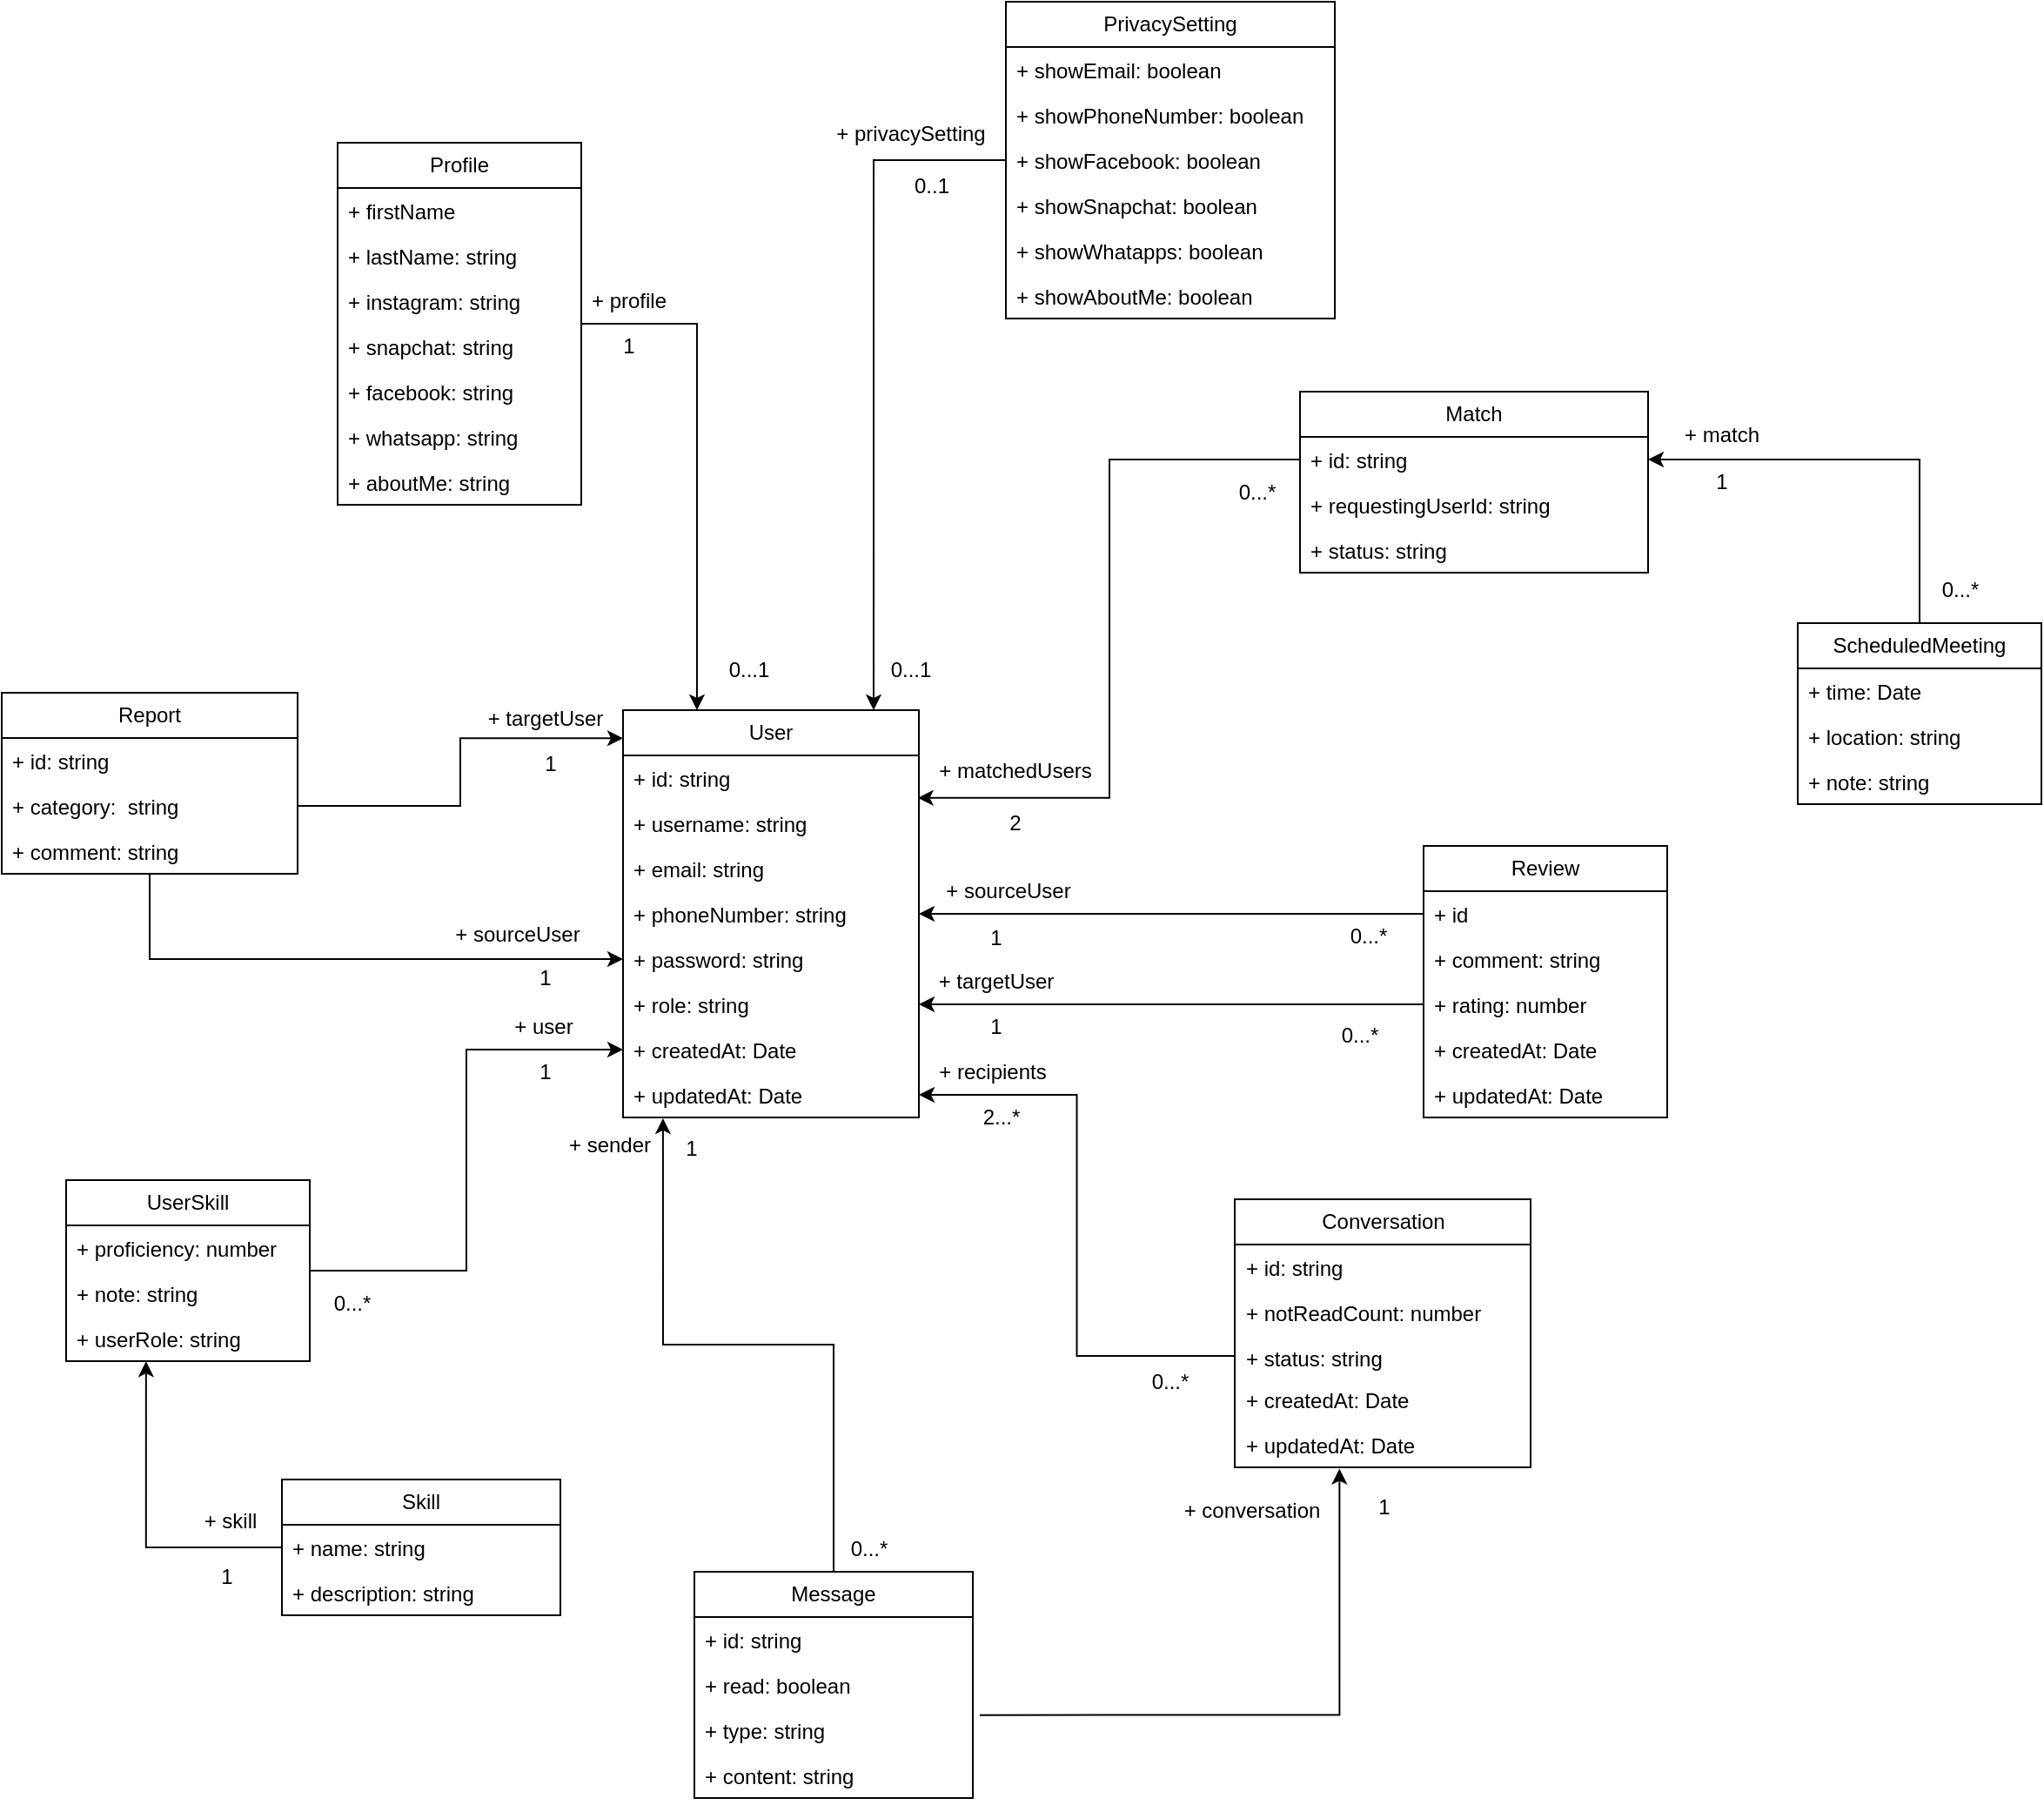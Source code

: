 <mxfile version="21.0.8" type="google"><diagram name="Page-1" id="rB97sIKC9gO9Sgk3Gu5U"><mxGraphModel grid="0" page="0" gridSize="10" guides="1" tooltips="1" connect="1" arrows="1" fold="1" pageScale="1" pageWidth="827" pageHeight="1169" background="#ffffff" math="0" shadow="0"><root><mxCell id="0"/><mxCell id="1" parent="0"/><mxCell id="gbAuqL1NeANwdYDib5Em-15" value="User" style="swimlane;fontStyle=0;childLayout=stackLayout;horizontal=1;startSize=26;fillColor=none;horizontalStack=0;resizeParent=1;resizeParentMax=0;resizeLast=0;collapsible=1;marginBottom=0;whiteSpace=wrap;html=1;" vertex="1" parent="1"><mxGeometry x="400" y="240" width="170" height="234" as="geometry"/></mxCell><mxCell id="gbAuqL1NeANwdYDib5Em-16" value="+ id: string" style="text;strokeColor=none;fillColor=none;align=left;verticalAlign=top;spacingLeft=4;spacingRight=4;overflow=hidden;rotatable=0;points=[[0,0.5],[1,0.5]];portConstraint=eastwest;whiteSpace=wrap;html=1;" vertex="1" parent="gbAuqL1NeANwdYDib5Em-15"><mxGeometry y="26" width="170" height="26" as="geometry"/></mxCell><mxCell id="gbAuqL1NeANwdYDib5Em-17" value="+ username: string" style="text;strokeColor=none;fillColor=none;align=left;verticalAlign=top;spacingLeft=4;spacingRight=4;overflow=hidden;rotatable=0;points=[[0,0.5],[1,0.5]];portConstraint=eastwest;whiteSpace=wrap;html=1;" vertex="1" parent="gbAuqL1NeANwdYDib5Em-15"><mxGeometry y="52" width="170" height="26" as="geometry"/></mxCell><mxCell id="gbAuqL1NeANwdYDib5Em-18" value="+ email: string" style="text;strokeColor=none;fillColor=none;align=left;verticalAlign=top;spacingLeft=4;spacingRight=4;overflow=hidden;rotatable=0;points=[[0,0.5],[1,0.5]];portConstraint=eastwest;whiteSpace=wrap;html=1;" vertex="1" parent="gbAuqL1NeANwdYDib5Em-15"><mxGeometry y="78" width="170" height="26" as="geometry"/></mxCell><mxCell id="gbAuqL1NeANwdYDib5Em-20" value="+ phoneNumber: string" style="text;strokeColor=none;fillColor=none;align=left;verticalAlign=top;spacingLeft=4;spacingRight=4;overflow=hidden;rotatable=0;points=[[0,0.5],[1,0.5]];portConstraint=eastwest;whiteSpace=wrap;html=1;" vertex="1" parent="gbAuqL1NeANwdYDib5Em-15"><mxGeometry y="104" width="170" height="26" as="geometry"/></mxCell><mxCell id="gbAuqL1NeANwdYDib5Em-19" value="+ password: string" style="text;strokeColor=none;fillColor=none;align=left;verticalAlign=top;spacingLeft=4;spacingRight=4;overflow=hidden;rotatable=0;points=[[0,0.5],[1,0.5]];portConstraint=eastwest;whiteSpace=wrap;html=1;" vertex="1" parent="gbAuqL1NeANwdYDib5Em-15"><mxGeometry y="130" width="170" height="26" as="geometry"/></mxCell><mxCell id="gbAuqL1NeANwdYDib5Em-21" value="+ role: string" style="text;strokeColor=none;fillColor=none;align=left;verticalAlign=top;spacingLeft=4;spacingRight=4;overflow=hidden;rotatable=0;points=[[0,0.5],[1,0.5]];portConstraint=eastwest;whiteSpace=wrap;html=1;" vertex="1" parent="gbAuqL1NeANwdYDib5Em-15"><mxGeometry y="156" width="170" height="26" as="geometry"/></mxCell><mxCell id="3p1zmZwxHvTXRif_RGxF-14" value="+ createdAt: Date" style="text;strokeColor=none;fillColor=none;align=left;verticalAlign=top;spacingLeft=4;spacingRight=4;overflow=hidden;rotatable=0;points=[[0,0.5],[1,0.5]];portConstraint=eastwest;whiteSpace=wrap;html=1;" vertex="1" parent="gbAuqL1NeANwdYDib5Em-15"><mxGeometry y="182" width="170" height="26" as="geometry"/></mxCell><mxCell id="3p1zmZwxHvTXRif_RGxF-15" value="+ updatedAt: Date" style="text;strokeColor=none;fillColor=none;align=left;verticalAlign=top;spacingLeft=4;spacingRight=4;overflow=hidden;rotatable=0;points=[[0,0.5],[1,0.5]];portConstraint=eastwest;whiteSpace=wrap;html=1;" vertex="1" parent="gbAuqL1NeANwdYDib5Em-15"><mxGeometry y="208" width="170" height="26" as="geometry"/></mxCell><mxCell id="gbAuqL1NeANwdYDib5Em-22" value="Match" style="swimlane;fontStyle=0;childLayout=stackLayout;horizontal=1;startSize=26;fillColor=none;horizontalStack=0;resizeParent=1;resizeParentMax=0;resizeLast=0;collapsible=1;marginBottom=0;whiteSpace=wrap;html=1;" vertex="1" parent="1"><mxGeometry x="789" y="57" width="200" height="104" as="geometry"><mxRectangle x="770" y="109" width="70" height="30" as="alternateBounds"/></mxGeometry></mxCell><mxCell id="gbAuqL1NeANwdYDib5Em-23" value="+ id: string" style="text;strokeColor=none;fillColor=none;align=left;verticalAlign=top;spacingLeft=4;spacingRight=4;overflow=hidden;rotatable=0;points=[[0,0.5],[1,0.5]];portConstraint=eastwest;whiteSpace=wrap;html=1;" vertex="1" parent="gbAuqL1NeANwdYDib5Em-22"><mxGeometry y="26" width="200" height="26" as="geometry"/></mxCell><mxCell id="gbAuqL1NeANwdYDib5Em-89" value="+ requestingUserId: string&amp;nbsp;" style="text;strokeColor=none;fillColor=none;align=left;verticalAlign=top;spacingLeft=4;spacingRight=4;overflow=hidden;rotatable=0;points=[[0,0.5],[1,0.5]];portConstraint=eastwest;whiteSpace=wrap;html=1;" vertex="1" parent="gbAuqL1NeANwdYDib5Em-22"><mxGeometry y="52" width="200" height="26" as="geometry"/></mxCell><mxCell id="gbAuqL1NeANwdYDib5Em-90" value="+ status: string" style="text;strokeColor=none;fillColor=none;align=left;verticalAlign=top;spacingLeft=4;spacingRight=4;overflow=hidden;rotatable=0;points=[[0,0.5],[1,0.5]];portConstraint=eastwest;whiteSpace=wrap;html=1;" vertex="1" parent="gbAuqL1NeANwdYDib5Em-22"><mxGeometry y="78" width="200" height="26" as="geometry"/></mxCell><mxCell id="gbAuqL1NeANwdYDib5Em-38" value="Skill" style="swimlane;fontStyle=0;childLayout=stackLayout;horizontal=1;startSize=26;fillColor=none;horizontalStack=0;resizeParent=1;resizeParentMax=0;resizeLast=0;collapsible=1;marginBottom=0;whiteSpace=wrap;html=1;" vertex="1" parent="1"><mxGeometry x="204" y="682" width="160" height="78" as="geometry"/></mxCell><mxCell id="gbAuqL1NeANwdYDib5Em-40" value="+ name: string" style="text;strokeColor=none;fillColor=none;align=left;verticalAlign=top;spacingLeft=4;spacingRight=4;overflow=hidden;rotatable=0;points=[[0,0.5],[1,0.5]];portConstraint=eastwest;whiteSpace=wrap;html=1;" vertex="1" parent="gbAuqL1NeANwdYDib5Em-38"><mxGeometry y="26" width="160" height="26" as="geometry"/></mxCell><mxCell id="gbAuqL1NeANwdYDib5Em-41" value="+ description: string" style="text;strokeColor=none;fillColor=none;align=left;verticalAlign=top;spacingLeft=4;spacingRight=4;overflow=hidden;rotatable=0;points=[[0,0.5],[1,0.5]];portConstraint=eastwest;whiteSpace=wrap;html=1;" vertex="1" parent="gbAuqL1NeANwdYDib5Em-38"><mxGeometry y="52" width="160" height="26" as="geometry"/></mxCell><mxCell id="gbAuqL1NeANwdYDib5Em-163" style="edgeStyle=elbowEdgeStyle;rounded=0;orthogonalLoop=1;jettySize=auto;html=1;entryX=0;entryY=0.5;entryDx=0;entryDy=0;endArrow=classic;endFill=1;" edge="1" parent="1" source="gbAuqL1NeANwdYDib5Em-43" target="3p1zmZwxHvTXRif_RGxF-14"><mxGeometry relative="1" as="geometry"><mxPoint x="400" y="461" as="targetPoint"/></mxGeometry></mxCell><mxCell id="gbAuqL1NeANwdYDib5Em-43" value="UserSkill" style="swimlane;fontStyle=0;childLayout=stackLayout;horizontal=1;startSize=26;fillColor=none;horizontalStack=0;resizeParent=1;resizeParentMax=0;resizeLast=0;collapsible=1;marginBottom=0;whiteSpace=wrap;html=1;" vertex="1" parent="1"><mxGeometry x="80" y="510" width="140" height="104" as="geometry"/></mxCell><mxCell id="gbAuqL1NeANwdYDib5Em-46" value="+ proficiency: number" style="text;strokeColor=none;fillColor=none;align=left;verticalAlign=top;spacingLeft=4;spacingRight=4;overflow=hidden;rotatable=0;points=[[0,0.5],[1,0.5]];portConstraint=eastwest;whiteSpace=wrap;html=1;" vertex="1" parent="gbAuqL1NeANwdYDib5Em-43"><mxGeometry y="26" width="140" height="26" as="geometry"/></mxCell><mxCell id="gbAuqL1NeANwdYDib5Em-47" value="+ note: string" style="text;strokeColor=none;fillColor=none;align=left;verticalAlign=top;spacingLeft=4;spacingRight=4;overflow=hidden;rotatable=0;points=[[0,0.5],[1,0.5]];portConstraint=eastwest;whiteSpace=wrap;html=1;" vertex="1" parent="gbAuqL1NeANwdYDib5Em-43"><mxGeometry y="52" width="140" height="26" as="geometry"/></mxCell><mxCell id="gbAuqL1NeANwdYDib5Em-96" value="+ userRole: string" style="text;strokeColor=none;fillColor=none;align=left;verticalAlign=top;spacingLeft=4;spacingRight=4;overflow=hidden;rotatable=0;points=[[0,0.5],[1,0.5]];portConstraint=eastwest;whiteSpace=wrap;html=1;" vertex="1" parent="gbAuqL1NeANwdYDib5Em-43"><mxGeometry y="78" width="140" height="26" as="geometry"/></mxCell><mxCell id="gbAuqL1NeANwdYDib5Em-67" value="Conversation" style="swimlane;fontStyle=0;childLayout=stackLayout;horizontal=1;startSize=26;fillColor=none;horizontalStack=0;resizeParent=1;resizeParentMax=0;resizeLast=0;collapsible=1;marginBottom=0;whiteSpace=wrap;html=1;" vertex="1" parent="1"><mxGeometry x="751.5" y="521" width="170" height="154" as="geometry"/></mxCell><mxCell id="gbAuqL1NeANwdYDib5Em-68" value="+ id: string" style="text;strokeColor=none;fillColor=none;align=left;verticalAlign=top;spacingLeft=4;spacingRight=4;overflow=hidden;rotatable=0;points=[[0,0.5],[1,0.5]];portConstraint=eastwest;whiteSpace=wrap;html=1;" vertex="1" parent="gbAuqL1NeANwdYDib5Em-67"><mxGeometry y="26" width="170" height="26" as="geometry"/></mxCell><mxCell id="gbAuqL1NeANwdYDib5Em-118" value="+ notReadCount: number" style="text;strokeColor=none;fillColor=none;align=left;verticalAlign=top;spacingLeft=4;spacingRight=4;overflow=hidden;rotatable=0;points=[[0,0.5],[1,0.5]];portConstraint=eastwest;whiteSpace=wrap;html=1;" vertex="1" parent="gbAuqL1NeANwdYDib5Em-67"><mxGeometry y="52" width="170" height="26" as="geometry"/></mxCell><mxCell id="gbAuqL1NeANwdYDib5Em-69" value="+ status: string" style="text;strokeColor=none;fillColor=none;align=left;verticalAlign=top;spacingLeft=4;spacingRight=4;overflow=hidden;rotatable=0;points=[[0,0.5],[1,0.5]];portConstraint=eastwest;whiteSpace=wrap;html=1;" vertex="1" parent="gbAuqL1NeANwdYDib5Em-67"><mxGeometry y="78" width="170" height="24" as="geometry"/></mxCell><mxCell id="gbAuqL1NeANwdYDib5Em-70" value="+ createdAt: Date" style="text;strokeColor=none;fillColor=none;align=left;verticalAlign=top;spacingLeft=4;spacingRight=4;overflow=hidden;rotatable=0;points=[[0,0.5],[1,0.5]];portConstraint=eastwest;whiteSpace=wrap;html=1;" vertex="1" parent="gbAuqL1NeANwdYDib5Em-67"><mxGeometry y="102" width="170" height="26" as="geometry"/></mxCell><mxCell id="gbAuqL1NeANwdYDib5Em-71" value="+ updatedAt: Date" style="text;strokeColor=none;fillColor=none;align=left;verticalAlign=top;spacingLeft=4;spacingRight=4;overflow=hidden;rotatable=0;points=[[0,0.5],[1,0.5]];portConstraint=eastwest;whiteSpace=wrap;html=1;" vertex="1" parent="gbAuqL1NeANwdYDib5Em-67"><mxGeometry y="128" width="170" height="26" as="geometry"/></mxCell><mxCell id="gbAuqL1NeANwdYDib5Em-149" style="edgeStyle=orthogonalEdgeStyle;rounded=0;orthogonalLoop=1;jettySize=auto;html=1;entryX=0.354;entryY=1.031;entryDx=0;entryDy=0;entryPerimeter=0;exitX=1.025;exitY=0.166;exitDx=0;exitDy=0;exitPerimeter=0;" edge="1" parent="1" source="gbAuqL1NeANwdYDib5Em-80" target="gbAuqL1NeANwdYDib5Em-71"><mxGeometry relative="1" as="geometry"><mxPoint x="110" y="650" as="targetPoint"/></mxGeometry></mxCell><mxCell id="3p1zmZwxHvTXRif_RGxF-17" style="edgeStyle=orthogonalEdgeStyle;rounded=0;orthogonalLoop=1;jettySize=auto;html=1;entryX=0.135;entryY=1.018;entryDx=0;entryDy=0;entryPerimeter=0;" edge="1" parent="1" source="gbAuqL1NeANwdYDib5Em-76" target="3p1zmZwxHvTXRif_RGxF-15"><mxGeometry relative="1" as="geometry"/></mxCell><mxCell id="gbAuqL1NeANwdYDib5Em-76" value="Message" style="swimlane;fontStyle=0;childLayout=stackLayout;horizontal=1;startSize=26;fillColor=none;horizontalStack=0;resizeParent=1;resizeParentMax=0;resizeLast=0;collapsible=1;marginBottom=0;whiteSpace=wrap;html=1;" vertex="1" parent="1"><mxGeometry x="441" y="735" width="160" height="130" as="geometry"/></mxCell><mxCell id="gbAuqL1NeANwdYDib5Em-77" value="+ id: string" style="text;strokeColor=none;fillColor=none;align=left;verticalAlign=top;spacingLeft=4;spacingRight=4;overflow=hidden;rotatable=0;points=[[0,0.5],[1,0.5]];portConstraint=eastwest;whiteSpace=wrap;html=1;" vertex="1" parent="gbAuqL1NeANwdYDib5Em-76"><mxGeometry y="26" width="160" height="26" as="geometry"/></mxCell><mxCell id="gbAuqL1NeANwdYDib5Em-119" value="+ read: boolean" style="text;strokeColor=none;fillColor=none;align=left;verticalAlign=top;spacingLeft=4;spacingRight=4;overflow=hidden;rotatable=0;points=[[0,0.5],[1,0.5]];portConstraint=eastwest;whiteSpace=wrap;html=1;" vertex="1" parent="gbAuqL1NeANwdYDib5Em-76"><mxGeometry y="52" width="160" height="26" as="geometry"/></mxCell><mxCell id="gbAuqL1NeANwdYDib5Em-80" value="+ type: string" style="text;strokeColor=none;fillColor=none;align=left;verticalAlign=top;spacingLeft=4;spacingRight=4;overflow=hidden;rotatable=0;points=[[0,0.5],[1,0.5]];portConstraint=eastwest;whiteSpace=wrap;html=1;" vertex="1" parent="gbAuqL1NeANwdYDib5Em-76"><mxGeometry y="78" width="160" height="26" as="geometry"/></mxCell><mxCell id="gbAuqL1NeANwdYDib5Em-81" value="+ content: string" style="text;strokeColor=none;fillColor=none;align=left;verticalAlign=top;spacingLeft=4;spacingRight=4;overflow=hidden;rotatable=0;points=[[0,0.5],[1,0.5]];portConstraint=eastwest;whiteSpace=wrap;html=1;" vertex="1" parent="gbAuqL1NeANwdYDib5Em-76"><mxGeometry y="104" width="160" height="26" as="geometry"/></mxCell><mxCell id="3p1zmZwxHvTXRif_RGxF-9" style="edgeStyle=orthogonalEdgeStyle;rounded=0;orthogonalLoop=1;jettySize=auto;html=1;" edge="1" parent="1" source="gbAuqL1NeANwdYDib5Em-82" target="gbAuqL1NeANwdYDib5Em-19"><mxGeometry relative="1" as="geometry"/></mxCell><mxCell id="gbAuqL1NeANwdYDib5Em-82" value="Report" style="swimlane;fontStyle=0;childLayout=stackLayout;horizontal=1;startSize=26;fillColor=none;horizontalStack=0;resizeParent=1;resizeParentMax=0;resizeLast=0;collapsible=1;marginBottom=0;whiteSpace=wrap;html=1;" vertex="1" parent="1"><mxGeometry x="43" y="230" width="170" height="104" as="geometry"/></mxCell><mxCell id="gbAuqL1NeANwdYDib5Em-83" value="+ id: string" style="text;strokeColor=none;fillColor=none;align=left;verticalAlign=top;spacingLeft=4;spacingRight=4;overflow=hidden;rotatable=0;points=[[0,0.5],[1,0.5]];portConstraint=eastwest;whiteSpace=wrap;html=1;" vertex="1" parent="gbAuqL1NeANwdYDib5Em-82"><mxGeometry y="26" width="170" height="26" as="geometry"/></mxCell><mxCell id="gbAuqL1NeANwdYDib5Em-87" value="+ category:&amp;nbsp; string" style="text;strokeColor=none;fillColor=none;align=left;verticalAlign=top;spacingLeft=4;spacingRight=4;overflow=hidden;rotatable=0;points=[[0,0.5],[1,0.5]];portConstraint=eastwest;whiteSpace=wrap;html=1;" vertex="1" parent="gbAuqL1NeANwdYDib5Em-82"><mxGeometry y="52" width="170" height="26" as="geometry"/></mxCell><mxCell id="gbAuqL1NeANwdYDib5Em-86" value="+ comment: string" style="text;strokeColor=none;fillColor=none;align=left;verticalAlign=top;spacingLeft=4;spacingRight=4;overflow=hidden;rotatable=0;points=[[0,0.5],[1,0.5]];portConstraint=eastwest;whiteSpace=wrap;html=1;" vertex="1" parent="gbAuqL1NeANwdYDib5Em-82"><mxGeometry y="78" width="170" height="26" as="geometry"/></mxCell><mxCell id="gbAuqL1NeANwdYDib5Em-110" style="edgeStyle=orthogonalEdgeStyle;rounded=0;orthogonalLoop=1;jettySize=auto;html=1;exitX=1;exitY=0.5;exitDx=0;exitDy=0;entryX=0;entryY=0.069;entryDx=0;entryDy=0;entryPerimeter=0;" edge="1" parent="1" source="gbAuqL1NeANwdYDib5Em-87" target="gbAuqL1NeANwdYDib5Em-15"><mxGeometry relative="1" as="geometry"/></mxCell><mxCell id="gbAuqL1NeANwdYDib5Em-111" value="+ targetUser" style="text;html=1;align=center;verticalAlign=middle;resizable=0;points=[];autosize=1;strokeColor=none;fillColor=none;" vertex="1" parent="1"><mxGeometry x="310" y="230" width="90" height="30" as="geometry"/></mxCell><mxCell id="gbAuqL1NeANwdYDib5Em-114" value="+ sourceUser" style="text;html=1;align=center;verticalAlign=middle;resizable=0;points=[];autosize=1;strokeColor=none;fillColor=none;" vertex="1" parent="1"><mxGeometry x="289" y="354" width="100" height="30" as="geometry"/></mxCell><mxCell id="gbAuqL1NeANwdYDib5Em-115" value="1" style="text;html=1;align=center;verticalAlign=middle;resizable=0;points=[];autosize=1;strokeColor=none;fillColor=none;" vertex="1" parent="1"><mxGeometry x="340" y="379" width="30" height="30" as="geometry"/></mxCell><mxCell id="gbAuqL1NeANwdYDib5Em-117" value="1" style="text;html=1;align=center;verticalAlign=middle;resizable=0;points=[];autosize=1;strokeColor=none;fillColor=none;" vertex="1" parent="1"><mxGeometry x="342.5" y="256" width="30" height="30" as="geometry"/></mxCell><mxCell id="gbAuqL1NeANwdYDib5Em-129" style="edgeStyle=orthogonalEdgeStyle;rounded=0;orthogonalLoop=1;jettySize=auto;html=1;endArrow=classic;endFill=1;entryX=0.25;entryY=0;entryDx=0;entryDy=0;" edge="1" parent="1" source="gbAuqL1NeANwdYDib5Em-123" target="gbAuqL1NeANwdYDib5Em-15"><mxGeometry relative="1" as="geometry"/></mxCell><mxCell id="gbAuqL1NeANwdYDib5Em-123" value="Profile" style="swimlane;fontStyle=0;childLayout=stackLayout;horizontal=1;startSize=26;fillColor=none;horizontalStack=0;resizeParent=1;resizeParentMax=0;resizeLast=0;collapsible=1;marginBottom=0;whiteSpace=wrap;html=1;" vertex="1" parent="1"><mxGeometry x="236" y="-86" width="140" height="208" as="geometry"/></mxCell><mxCell id="gbAuqL1NeANwdYDib5Em-124" value="+ firstName" style="text;strokeColor=none;fillColor=none;align=left;verticalAlign=top;spacingLeft=4;spacingRight=4;overflow=hidden;rotatable=0;points=[[0,0.5],[1,0.5]];portConstraint=eastwest;whiteSpace=wrap;html=1;" vertex="1" parent="gbAuqL1NeANwdYDib5Em-123"><mxGeometry y="26" width="140" height="26" as="geometry"/></mxCell><mxCell id="gbAuqL1NeANwdYDib5Em-125" value="+ lastName: string" style="text;strokeColor=none;fillColor=none;align=left;verticalAlign=top;spacingLeft=4;spacingRight=4;overflow=hidden;rotatable=0;points=[[0,0.5],[1,0.5]];portConstraint=eastwest;whiteSpace=wrap;html=1;" vertex="1" parent="gbAuqL1NeANwdYDib5Em-123"><mxGeometry y="52" width="140" height="26" as="geometry"/></mxCell><mxCell id="gbAuqL1NeANwdYDib5Em-126" value="+ instagram: string" style="text;strokeColor=none;fillColor=none;align=left;verticalAlign=top;spacingLeft=4;spacingRight=4;overflow=hidden;rotatable=0;points=[[0,0.5],[1,0.5]];portConstraint=eastwest;whiteSpace=wrap;html=1;" vertex="1" parent="gbAuqL1NeANwdYDib5Em-123"><mxGeometry y="78" width="140" height="26" as="geometry"/></mxCell><mxCell id="3p1zmZwxHvTXRif_RGxF-8" value="+ snapchat: string" style="text;strokeColor=none;fillColor=none;align=left;verticalAlign=top;spacingLeft=4;spacingRight=4;overflow=hidden;rotatable=0;points=[[0,0.5],[1,0.5]];portConstraint=eastwest;whiteSpace=wrap;html=1;" vertex="1" parent="gbAuqL1NeANwdYDib5Em-123"><mxGeometry y="104" width="140" height="26" as="geometry"/></mxCell><mxCell id="3p1zmZwxHvTXRif_RGxF-7" value="+ facebook: string" style="text;strokeColor=none;fillColor=none;align=left;verticalAlign=top;spacingLeft=4;spacingRight=4;overflow=hidden;rotatable=0;points=[[0,0.5],[1,0.5]];portConstraint=eastwest;whiteSpace=wrap;html=1;" vertex="1" parent="gbAuqL1NeANwdYDib5Em-123"><mxGeometry y="130" width="140" height="26" as="geometry"/></mxCell><mxCell id="3p1zmZwxHvTXRif_RGxF-6" value="+ whatsapp: string" style="text;strokeColor=none;fillColor=none;align=left;verticalAlign=top;spacingLeft=4;spacingRight=4;overflow=hidden;rotatable=0;points=[[0,0.5],[1,0.5]];portConstraint=eastwest;whiteSpace=wrap;html=1;" vertex="1" parent="gbAuqL1NeANwdYDib5Em-123"><mxGeometry y="156" width="140" height="26" as="geometry"/></mxCell><mxCell id="3p1zmZwxHvTXRif_RGxF-5" value="+ aboutMe: string" style="text;strokeColor=none;fillColor=none;align=left;verticalAlign=top;spacingLeft=4;spacingRight=4;overflow=hidden;rotatable=0;points=[[0,0.5],[1,0.5]];portConstraint=eastwest;whiteSpace=wrap;html=1;" vertex="1" parent="gbAuqL1NeANwdYDib5Em-123"><mxGeometry y="182" width="140" height="26" as="geometry"/></mxCell><mxCell id="gbAuqL1NeANwdYDib5Em-132" value="PrivacySetting" style="swimlane;fontStyle=0;childLayout=stackLayout;horizontal=1;startSize=26;fillColor=none;horizontalStack=0;resizeParent=1;resizeParentMax=0;resizeLast=0;collapsible=1;marginBottom=0;whiteSpace=wrap;html=1;" vertex="1" parent="1"><mxGeometry x="620" y="-167" width="189" height="182" as="geometry"/></mxCell><mxCell id="gbAuqL1NeANwdYDib5Em-133" value="+ showEmail: boolean" style="text;strokeColor=none;fillColor=none;align=left;verticalAlign=top;spacingLeft=4;spacingRight=4;overflow=hidden;rotatable=0;points=[[0,0.5],[1,0.5]];portConstraint=eastwest;whiteSpace=wrap;html=1;" vertex="1" parent="gbAuqL1NeANwdYDib5Em-132"><mxGeometry y="26" width="189" height="26" as="geometry"/></mxCell><mxCell id="gbAuqL1NeANwdYDib5Em-134" value="+ showPhoneNumber: boolean" style="text;strokeColor=none;fillColor=none;align=left;verticalAlign=top;spacingLeft=4;spacingRight=4;overflow=hidden;rotatable=0;points=[[0,0.5],[1,0.5]];portConstraint=eastwest;whiteSpace=wrap;html=1;" vertex="1" parent="gbAuqL1NeANwdYDib5Em-132"><mxGeometry y="52" width="189" height="26" as="geometry"/></mxCell><mxCell id="gbAuqL1NeANwdYDib5Em-135" value="+ showFacebook: boolean" style="text;strokeColor=none;fillColor=none;align=left;verticalAlign=top;spacingLeft=4;spacingRight=4;overflow=hidden;rotatable=0;points=[[0,0.5],[1,0.5]];portConstraint=eastwest;whiteSpace=wrap;html=1;" vertex="1" parent="gbAuqL1NeANwdYDib5Em-132"><mxGeometry y="78" width="189" height="26" as="geometry"/></mxCell><mxCell id="3p1zmZwxHvTXRif_RGxF-12" value="+ showSnapchat: boolean" style="text;strokeColor=none;fillColor=none;align=left;verticalAlign=top;spacingLeft=4;spacingRight=4;overflow=hidden;rotatable=0;points=[[0,0.5],[1,0.5]];portConstraint=eastwest;whiteSpace=wrap;html=1;" vertex="1" parent="gbAuqL1NeANwdYDib5Em-132"><mxGeometry y="104" width="189" height="26" as="geometry"/></mxCell><mxCell id="3p1zmZwxHvTXRif_RGxF-11" value="+ showWhatapps: boolean" style="text;strokeColor=none;fillColor=none;align=left;verticalAlign=top;spacingLeft=4;spacingRight=4;overflow=hidden;rotatable=0;points=[[0,0.5],[1,0.5]];portConstraint=eastwest;whiteSpace=wrap;html=1;" vertex="1" parent="gbAuqL1NeANwdYDib5Em-132"><mxGeometry y="130" width="189" height="26" as="geometry"/></mxCell><mxCell id="3p1zmZwxHvTXRif_RGxF-10" value="+ showAboutMe: boolean" style="text;strokeColor=none;fillColor=none;align=left;verticalAlign=top;spacingLeft=4;spacingRight=4;overflow=hidden;rotatable=0;points=[[0,0.5],[1,0.5]];portConstraint=eastwest;whiteSpace=wrap;html=1;" vertex="1" parent="gbAuqL1NeANwdYDib5Em-132"><mxGeometry y="156" width="189" height="26" as="geometry"/></mxCell><mxCell id="gbAuqL1NeANwdYDib5Em-136" style="edgeStyle=orthogonalEdgeStyle;rounded=0;orthogonalLoop=1;jettySize=auto;html=1;entryX=0.847;entryY=0;entryDx=0;entryDy=0;entryPerimeter=0;endArrow=classic;endFill=1;" edge="1" parent="1" source="gbAuqL1NeANwdYDib5Em-135" target="gbAuqL1NeANwdYDib5Em-15"><mxGeometry relative="1" as="geometry"/></mxCell><mxCell id="gbAuqL1NeANwdYDib5Em-137" value="+ privacySetting" style="text;html=1;align=center;verticalAlign=middle;resizable=0;points=[];autosize=1;strokeColor=none;fillColor=none;" vertex="1" parent="1"><mxGeometry x="510" y="-106" width="110" height="30" as="geometry"/></mxCell><mxCell id="gbAuqL1NeANwdYDib5Em-138" value="0..1" style="text;html=1;align=center;verticalAlign=middle;resizable=0;points=[];autosize=1;strokeColor=none;fillColor=none;" vertex="1" parent="1"><mxGeometry x="557" y="-76" width="40" height="30" as="geometry"/></mxCell><mxCell id="gbAuqL1NeANwdYDib5Em-146" style="edgeStyle=orthogonalEdgeStyle;rounded=0;orthogonalLoop=1;jettySize=auto;html=1;entryX=0.996;entryY=0.939;entryDx=0;entryDy=0;entryPerimeter=0;exitX=0;exitY=0.5;exitDx=0;exitDy=0;endArrow=classic;endFill=1;" edge="1" parent="1" source="gbAuqL1NeANwdYDib5Em-23" target="gbAuqL1NeANwdYDib5Em-16"><mxGeometry relative="1" as="geometry"><mxPoint x="580.0" y="291" as="targetPoint"/></mxGeometry></mxCell><mxCell id="gbAuqL1NeANwdYDib5Em-147" value="+ matchedUsers" style="text;html=1;align=center;verticalAlign=middle;resizable=0;points=[];autosize=1;strokeColor=none;fillColor=none;" vertex="1" parent="1"><mxGeometry x="570" y="260" width="110" height="30" as="geometry"/></mxCell><mxCell id="gbAuqL1NeANwdYDib5Em-148" value="2" style="text;html=1;align=center;verticalAlign=middle;resizable=0;points=[];autosize=1;strokeColor=none;fillColor=none;" vertex="1" parent="1"><mxGeometry x="610" y="290" width="30" height="30" as="geometry"/></mxCell><mxCell id="gbAuqL1NeANwdYDib5Em-171" style="rounded=0;orthogonalLoop=1;jettySize=auto;html=1;entryX=1;entryY=0.5;entryDx=0;entryDy=0;exitX=0;exitY=0.5;exitDx=0;exitDy=0;" edge="1" parent="1" source="gbAuqL1NeANwdYDib5Em-154" target="gbAuqL1NeANwdYDib5Em-20"><mxGeometry relative="1" as="geometry"><mxPoint x="930" y="220" as="targetPoint"/></mxGeometry></mxCell><mxCell id="gbAuqL1NeANwdYDib5Em-153" value="Review" style="swimlane;fontStyle=0;childLayout=stackLayout;horizontal=1;startSize=26;fillColor=none;horizontalStack=0;resizeParent=1;resizeParentMax=0;resizeLast=0;collapsible=1;marginBottom=0;whiteSpace=wrap;html=1;" vertex="1" parent="1"><mxGeometry x="860" y="318" width="140" height="156" as="geometry"/></mxCell><mxCell id="gbAuqL1NeANwdYDib5Em-154" value="+ id" style="text;strokeColor=none;fillColor=none;align=left;verticalAlign=top;spacingLeft=4;spacingRight=4;overflow=hidden;rotatable=0;points=[[0,0.5],[1,0.5]];portConstraint=eastwest;whiteSpace=wrap;html=1;" vertex="1" parent="gbAuqL1NeANwdYDib5Em-153"><mxGeometry y="26" width="140" height="26" as="geometry"/></mxCell><mxCell id="gbAuqL1NeANwdYDib5Em-155" value="+ comment: string" style="text;strokeColor=none;fillColor=none;align=left;verticalAlign=top;spacingLeft=4;spacingRight=4;overflow=hidden;rotatable=0;points=[[0,0.5],[1,0.5]];portConstraint=eastwest;whiteSpace=wrap;html=1;" vertex="1" parent="gbAuqL1NeANwdYDib5Em-153"><mxGeometry y="52" width="140" height="26" as="geometry"/></mxCell><mxCell id="gbAuqL1NeANwdYDib5Em-156" value="+ rating: number" style="text;strokeColor=none;fillColor=none;align=left;verticalAlign=top;spacingLeft=4;spacingRight=4;overflow=hidden;rotatable=0;points=[[0,0.5],[1,0.5]];portConstraint=eastwest;whiteSpace=wrap;html=1;" vertex="1" parent="gbAuqL1NeANwdYDib5Em-153"><mxGeometry y="78" width="140" height="26" as="geometry"/></mxCell><mxCell id="3p1zmZwxHvTXRif_RGxF-30" value="+ createdAt: Date" style="text;strokeColor=none;fillColor=none;align=left;verticalAlign=top;spacingLeft=4;spacingRight=4;overflow=hidden;rotatable=0;points=[[0,0.5],[1,0.5]];portConstraint=eastwest;whiteSpace=wrap;html=1;" vertex="1" parent="gbAuqL1NeANwdYDib5Em-153"><mxGeometry y="104" width="140" height="26" as="geometry"/></mxCell><mxCell id="3p1zmZwxHvTXRif_RGxF-29" value="+ updatedAt: Date" style="text;strokeColor=none;fillColor=none;align=left;verticalAlign=top;spacingLeft=4;spacingRight=4;overflow=hidden;rotatable=0;points=[[0,0.5],[1,0.5]];portConstraint=eastwest;whiteSpace=wrap;html=1;" vertex="1" parent="gbAuqL1NeANwdYDib5Em-153"><mxGeometry y="130" width="140" height="26" as="geometry"/></mxCell><mxCell id="gbAuqL1NeANwdYDib5Em-173" style="edgeStyle=orthogonalEdgeStyle;rounded=0;orthogonalLoop=1;jettySize=auto;html=1;entryX=1;entryY=0.5;entryDx=0;entryDy=0;endArrow=classic;endFill=1;" edge="1" parent="1" source="gbAuqL1NeANwdYDib5Em-157" target="gbAuqL1NeANwdYDib5Em-23"><mxGeometry relative="1" as="geometry"/></mxCell><mxCell id="gbAuqL1NeANwdYDib5Em-157" value="ScheduledMeeting" style="swimlane;fontStyle=0;childLayout=stackLayout;horizontal=1;startSize=26;fillColor=none;horizontalStack=0;resizeParent=1;resizeParentMax=0;resizeLast=0;collapsible=1;marginBottom=0;whiteSpace=wrap;html=1;" vertex="1" parent="1"><mxGeometry x="1075" y="190" width="140" height="104" as="geometry"/></mxCell><mxCell id="gbAuqL1NeANwdYDib5Em-158" value="+ time: Date" style="text;strokeColor=none;fillColor=none;align=left;verticalAlign=top;spacingLeft=4;spacingRight=4;overflow=hidden;rotatable=0;points=[[0,0.5],[1,0.5]];portConstraint=eastwest;whiteSpace=wrap;html=1;" vertex="1" parent="gbAuqL1NeANwdYDib5Em-157"><mxGeometry y="26" width="140" height="26" as="geometry"/></mxCell><mxCell id="gbAuqL1NeANwdYDib5Em-159" value="+ location: string" style="text;strokeColor=none;fillColor=none;align=left;verticalAlign=top;spacingLeft=4;spacingRight=4;overflow=hidden;rotatable=0;points=[[0,0.5],[1,0.5]];portConstraint=eastwest;whiteSpace=wrap;html=1;" vertex="1" parent="gbAuqL1NeANwdYDib5Em-157"><mxGeometry y="52" width="140" height="26" as="geometry"/></mxCell><mxCell id="gbAuqL1NeANwdYDib5Em-160" value="+ note: string" style="text;strokeColor=none;fillColor=none;align=left;verticalAlign=top;spacingLeft=4;spacingRight=4;overflow=hidden;rotatable=0;points=[[0,0.5],[1,0.5]];portConstraint=eastwest;whiteSpace=wrap;html=1;" vertex="1" parent="gbAuqL1NeANwdYDib5Em-157"><mxGeometry y="78" width="140" height="26" as="geometry"/></mxCell><mxCell id="gbAuqL1NeANwdYDib5Em-181" value="+ sourceUser" style="text;html=1;align=center;verticalAlign=middle;resizable=0;points=[];autosize=1;strokeColor=none;fillColor=none;" vertex="1" parent="1"><mxGeometry x="576" y="331" width="90" height="26" as="geometry"/></mxCell><mxCell id="gbAuqL1NeANwdYDib5Em-182" value="1" style="text;html=1;align=center;verticalAlign=middle;resizable=0;points=[];autosize=1;strokeColor=none;fillColor=none;" vertex="1" parent="1"><mxGeometry x="601" y="358" width="25" height="26" as="geometry"/></mxCell><mxCell id="gbAuqL1NeANwdYDib5Em-183" value="+ targetUser" style="text;html=1;align=center;verticalAlign=middle;resizable=0;points=[];autosize=1;strokeColor=none;fillColor=none;" vertex="1" parent="1"><mxGeometry x="571.5" y="383" width="84" height="26" as="geometry"/></mxCell><mxCell id="gbAuqL1NeANwdYDib5Em-184" value="1" style="text;html=1;align=center;verticalAlign=middle;resizable=0;points=[];autosize=1;strokeColor=none;fillColor=none;" vertex="1" parent="1"><mxGeometry x="601" y="409" width="25" height="26" as="geometry"/></mxCell><mxCell id="gbAuqL1NeANwdYDib5Em-187" value="+ recipients" style="text;html=1;align=center;verticalAlign=middle;resizable=0;points=[];autosize=1;strokeColor=none;fillColor=none;" vertex="1" parent="1"><mxGeometry x="571.5" y="435" width="80" height="26" as="geometry"/></mxCell><mxCell id="gbAuqL1NeANwdYDib5Em-188" value="2...*" style="text;html=1;align=center;verticalAlign=middle;resizable=0;points=[];autosize=1;strokeColor=none;fillColor=none;" vertex="1" parent="1"><mxGeometry x="597" y="461" width="39" height="26" as="geometry"/></mxCell><mxCell id="gbAuqL1NeANwdYDib5Em-189" value="0...*" style="text;html=1;align=center;verticalAlign=middle;resizable=0;points=[];autosize=1;strokeColor=none;fillColor=none;" vertex="1" parent="1"><mxGeometry x="1148" y="158" width="39" height="26" as="geometry"/></mxCell><mxCell id="gbAuqL1NeANwdYDib5Em-190" value="1" style="text;html=1;align=center;verticalAlign=middle;resizable=0;points=[];autosize=1;strokeColor=none;fillColor=none;" vertex="1" parent="1"><mxGeometry x="1018" y="96" width="25" height="26" as="geometry"/></mxCell><mxCell id="gbAuqL1NeANwdYDib5Em-191" value="+ match" style="text;html=1;align=center;verticalAlign=middle;resizable=0;points=[];autosize=1;strokeColor=none;fillColor=none;" vertex="1" parent="1"><mxGeometry x="1000" y="69" width="61" height="26" as="geometry"/></mxCell><mxCell id="gbAuqL1NeANwdYDib5Em-192" value="+ user" style="text;html=1;align=center;verticalAlign=middle;resizable=0;points=[];autosize=1;strokeColor=none;fillColor=none;" vertex="1" parent="1"><mxGeometry x="327.5" y="409" width="52" height="26" as="geometry"/></mxCell><mxCell id="gbAuqL1NeANwdYDib5Em-193" value="1" style="text;html=1;align=center;verticalAlign=middle;resizable=0;points=[];autosize=1;strokeColor=none;fillColor=none;" vertex="1" parent="1"><mxGeometry x="342.5" y="435" width="25" height="26" as="geometry"/></mxCell><mxCell id="gbAuqL1NeANwdYDib5Em-194" value="0...*" style="text;html=1;align=center;verticalAlign=middle;resizable=0;points=[];autosize=1;strokeColor=none;fillColor=none;" vertex="1" parent="1"><mxGeometry x="224" y="568" width="39" height="26" as="geometry"/></mxCell><mxCell id="gbAuqL1NeANwdYDib5Em-198" value="1" style="text;html=1;align=center;verticalAlign=middle;resizable=0;points=[];autosize=1;strokeColor=none;fillColor=none;" vertex="1" parent="1"><mxGeometry x="824" y="685" width="25" height="26" as="geometry"/></mxCell><mxCell id="gbAuqL1NeANwdYDib5Em-199" value="0...*" style="text;html=1;align=center;verticalAlign=middle;resizable=0;points=[];autosize=1;strokeColor=none;fillColor=none;" vertex="1" parent="1"><mxGeometry x="521" y="709" width="39" height="26" as="geometry"/></mxCell><mxCell id="gbAuqL1NeANwdYDib5Em-200" value="0...*" style="text;html=1;align=center;verticalAlign=middle;resizable=0;points=[];autosize=1;strokeColor=none;fillColor=none;" vertex="1" parent="1"><mxGeometry x="808" y="357" width="39" height="26" as="geometry"/></mxCell><mxCell id="gbAuqL1NeANwdYDib5Em-202" style="edgeStyle=orthogonalEdgeStyle;rounded=0;orthogonalLoop=1;jettySize=auto;html=1;entryX=1;entryY=0.5;entryDx=0;entryDy=0;" edge="1" parent="1" source="gbAuqL1NeANwdYDib5Em-156" target="gbAuqL1NeANwdYDib5Em-21"><mxGeometry relative="1" as="geometry"><mxPoint x="574" y="410" as="targetPoint"/></mxGeometry></mxCell><mxCell id="gbAuqL1NeANwdYDib5Em-203" value="0...*" style="text;html=1;align=center;verticalAlign=middle;resizable=0;points=[];autosize=1;strokeColor=none;fillColor=none;" vertex="1" parent="1"><mxGeometry x="803" y="414" width="39" height="26" as="geometry"/></mxCell><mxCell id="gbAuqL1NeANwdYDib5Em-204" value="+ sender" style="text;html=1;align=center;verticalAlign=middle;resizable=0;points=[];autosize=1;strokeColor=none;fillColor=none;" vertex="1" parent="1"><mxGeometry x="359" y="477" width="65" height="26" as="geometry"/></mxCell><mxCell id="3p1zmZwxHvTXRif_RGxF-16" style="edgeStyle=orthogonalEdgeStyle;rounded=0;orthogonalLoop=1;jettySize=auto;html=1;entryX=1;entryY=0.5;entryDx=0;entryDy=0;" edge="1" parent="1" source="gbAuqL1NeANwdYDib5Em-69" target="3p1zmZwxHvTXRif_RGxF-15"><mxGeometry relative="1" as="geometry"/></mxCell><mxCell id="3p1zmZwxHvTXRif_RGxF-18" value="1" style="text;html=1;align=center;verticalAlign=middle;resizable=0;points=[];autosize=1;strokeColor=none;fillColor=none;" vertex="1" parent="1"><mxGeometry x="426" y="479" width="25" height="26" as="geometry"/></mxCell><mxCell id="3p1zmZwxHvTXRif_RGxF-19" value="+ profile" style="text;html=1;align=center;verticalAlign=middle;resizable=0;points=[];autosize=1;strokeColor=none;fillColor=none;" vertex="1" parent="1"><mxGeometry x="372.5" y="-8" width="61" height="26" as="geometry"/></mxCell><mxCell id="3p1zmZwxHvTXRif_RGxF-20" value="1" style="text;html=1;align=center;verticalAlign=middle;resizable=0;points=[];autosize=1;strokeColor=none;fillColor=none;" vertex="1" parent="1"><mxGeometry x="390.5" y="18" width="25" height="26" as="geometry"/></mxCell><mxCell id="3p1zmZwxHvTXRif_RGxF-21" value="0...1" style="text;html=1;align=center;verticalAlign=middle;resizable=0;points=[];autosize=1;strokeColor=none;fillColor=none;" vertex="1" parent="1"><mxGeometry x="451" y="204" width="41" height="26" as="geometry"/></mxCell><mxCell id="3p1zmZwxHvTXRif_RGxF-22" value="0...1" style="text;html=1;align=center;verticalAlign=middle;resizable=0;points=[];autosize=1;strokeColor=none;fillColor=none;" vertex="1" parent="1"><mxGeometry x="544.5" y="204" width="41" height="26" as="geometry"/></mxCell><mxCell id="3p1zmZwxHvTXRif_RGxF-23" value="0...*" style="text;html=1;align=center;verticalAlign=middle;resizable=0;points=[];autosize=1;strokeColor=none;fillColor=none;" vertex="1" parent="1"><mxGeometry x="744" y="102" width="39" height="26" as="geometry"/></mxCell><mxCell id="3p1zmZwxHvTXRif_RGxF-25" style="edgeStyle=orthogonalEdgeStyle;rounded=0;orthogonalLoop=1;jettySize=auto;html=1;entryX=0.328;entryY=1.004;entryDx=0;entryDy=0;entryPerimeter=0;" edge="1" parent="1" source="gbAuqL1NeANwdYDib5Em-40" target="gbAuqL1NeANwdYDib5Em-96"><mxGeometry relative="1" as="geometry"/></mxCell><mxCell id="3p1zmZwxHvTXRif_RGxF-26" value="1" style="text;html=1;align=center;verticalAlign=middle;resizable=0;points=[];autosize=1;strokeColor=none;fillColor=none;" vertex="1" parent="1"><mxGeometry x="159" y="725" width="25" height="26" as="geometry"/></mxCell><mxCell id="3p1zmZwxHvTXRif_RGxF-27" value="+ skill" style="text;html=1;align=center;verticalAlign=middle;resizable=0;points=[];autosize=1;strokeColor=none;fillColor=none;" vertex="1" parent="1"><mxGeometry x="150" y="693" width="48" height="26" as="geometry"/></mxCell><mxCell id="3p1zmZwxHvTXRif_RGxF-28" value="0...*" style="text;html=1;align=center;verticalAlign=middle;resizable=0;points=[];autosize=1;strokeColor=none;fillColor=none;" vertex="1" parent="1"><mxGeometry x="694" y="613" width="39" height="26" as="geometry"/></mxCell><mxCell id="3p1zmZwxHvTXRif_RGxF-31" value="+ conversation" style="text;html=1;align=center;verticalAlign=middle;resizable=0;points=[];autosize=1;strokeColor=none;fillColor=none;" vertex="1" parent="1"><mxGeometry x="713" y="687" width="96" height="26" as="geometry"/></mxCell></root></mxGraphModel></diagram></mxfile>